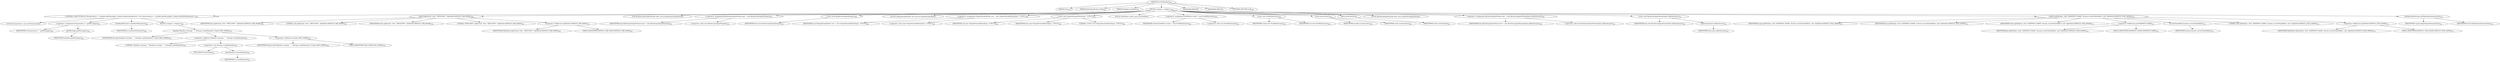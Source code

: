 digraph "writeManifest" {  
"670" [label = <(METHOD,writeManifest)<SUB>393</SUB>> ]
"42" [label = <(PARAM,this)<SUB>393</SUB>> ]
"671" [label = <(PARAM,ZipOutputStream zOut)<SUB>393</SUB>> ]
"672" [label = <(PARAM,Manifest manifest)<SUB>393</SUB>> ]
"673" [label = <(BLOCK,&lt;empty&gt;,&lt;empty&gt;)<SUB>394</SUB>> ]
"674" [label = <(CONTROL_STRUCTURE,for (Enumeration e = manifest.getWarnings(); Some(e.hasMoreElements()); ),for (Enumeration e = manifest.getWarnings(); Some(e.hasMoreElements()); ))<SUB>395</SUB>> ]
"675" [label = <(LOCAL,Enumeration e: java.util.Enumeration)> ]
"676" [label = <(&lt;operator&gt;.assignment,Enumeration e = getWarnings())<SUB>395</SUB>> ]
"677" [label = <(IDENTIFIER,e,Enumeration e = getWarnings())<SUB>395</SUB>> ]
"678" [label = <(getWarnings,getWarnings())<SUB>395</SUB>> ]
"679" [label = <(IDENTIFIER,manifest,getWarnings())<SUB>395</SUB>> ]
"680" [label = <(hasMoreElements,e.hasMoreElements())<SUB>396</SUB>> ]
"681" [label = <(IDENTIFIER,e,e.hasMoreElements())<SUB>396</SUB>> ]
"682" [label = <(BLOCK,&lt;empty&gt;,&lt;empty&gt;)<SUB>396</SUB>> ]
"683" [label = <(log,log(&quot;Manifest warning: &quot; + (String) e.nextElement(), Project.MSG_WARN))<SUB>397</SUB>> ]
"41" [label = <(IDENTIFIER,this,log(&quot;Manifest warning: &quot; + (String) e.nextElement(), Project.MSG_WARN))<SUB>397</SUB>> ]
"684" [label = <(&lt;operator&gt;.addition,&quot;Manifest warning: &quot; + (String) e.nextElement())<SUB>397</SUB>> ]
"685" [label = <(LITERAL,&quot;Manifest warning: &quot;,&quot;Manifest warning: &quot; + (String) e.nextElement())<SUB>397</SUB>> ]
"686" [label = <(&lt;operator&gt;.cast,(String) e.nextElement())<SUB>397</SUB>> ]
"687" [label = <(TYPE_REF,String,String)<SUB>397</SUB>> ]
"688" [label = <(nextElement,e.nextElement())<SUB>397</SUB>> ]
"689" [label = <(IDENTIFIER,e,e.nextElement())<SUB>397</SUB>> ]
"690" [label = <(&lt;operator&gt;.fieldAccess,Project.MSG_WARN)<SUB>398</SUB>> ]
"691" [label = <(IDENTIFIER,Project,log(&quot;Manifest warning: &quot; + (String) e.nextElement(), Project.MSG_WARN))<SUB>398</SUB>> ]
"692" [label = <(FIELD_IDENTIFIER,MSG_WARN,MSG_WARN)<SUB>398</SUB>> ]
"693" [label = <(zipDir,zipDir(null, zOut, &quot;META-INF/&quot;, ZipFileSet.DEFAULT_DIR_MODE))<SUB>401</SUB>> ]
"43" [label = <(IDENTIFIER,this,zipDir(null, zOut, &quot;META-INF/&quot;, ZipFileSet.DEFAULT_DIR_MODE))<SUB>401</SUB>> ]
"694" [label = <(LITERAL,null,zipDir(null, zOut, &quot;META-INF/&quot;, ZipFileSet.DEFAULT_DIR_MODE))<SUB>401</SUB>> ]
"695" [label = <(IDENTIFIER,zOut,zipDir(null, zOut, &quot;META-INF/&quot;, ZipFileSet.DEFAULT_DIR_MODE))<SUB>401</SUB>> ]
"696" [label = <(LITERAL,&quot;META-INF/&quot;,zipDir(null, zOut, &quot;META-INF/&quot;, ZipFileSet.DEFAULT_DIR_MODE))<SUB>401</SUB>> ]
"697" [label = <(&lt;operator&gt;.fieldAccess,ZipFileSet.DEFAULT_DIR_MODE)<SUB>401</SUB>> ]
"698" [label = <(IDENTIFIER,ZipFileSet,zipDir(null, zOut, &quot;META-INF/&quot;, ZipFileSet.DEFAULT_DIR_MODE))<SUB>401</SUB>> ]
"699" [label = <(FIELD_IDENTIFIER,DEFAULT_DIR_MODE,DEFAULT_DIR_MODE)<SUB>401</SUB>> ]
"45" [label = <(LOCAL,ByteArrayOutputStream baos: java.io.ByteArrayOutputStream)> ]
"700" [label = <(&lt;operator&gt;.assignment,ByteArrayOutputStream baos = new ByteArrayOutputStream())<SUB>403</SUB>> ]
"701" [label = <(IDENTIFIER,baos,ByteArrayOutputStream baos = new ByteArrayOutputStream())<SUB>403</SUB>> ]
"702" [label = <(&lt;operator&gt;.alloc,new ByteArrayOutputStream())<SUB>403</SUB>> ]
"703" [label = <(&lt;init&gt;,new ByteArrayOutputStream())<SUB>403</SUB>> ]
"44" [label = <(IDENTIFIER,baos,new ByteArrayOutputStream())<SUB>403</SUB>> ]
"47" [label = <(LOCAL,OutputStreamWriter osw: java.io.OutputStreamWriter)> ]
"704" [label = <(&lt;operator&gt;.assignment,OutputStreamWriter osw = new OutputStreamWriter(baos, &quot;UTF-8&quot;))<SUB>404</SUB>> ]
"705" [label = <(IDENTIFIER,osw,OutputStreamWriter osw = new OutputStreamWriter(baos, &quot;UTF-8&quot;))<SUB>404</SUB>> ]
"706" [label = <(&lt;operator&gt;.alloc,new OutputStreamWriter(baos, &quot;UTF-8&quot;))<SUB>404</SUB>> ]
"707" [label = <(&lt;init&gt;,new OutputStreamWriter(baos, &quot;UTF-8&quot;))<SUB>404</SUB>> ]
"46" [label = <(IDENTIFIER,osw,new OutputStreamWriter(baos, &quot;UTF-8&quot;))<SUB>404</SUB>> ]
"708" [label = <(IDENTIFIER,baos,new OutputStreamWriter(baos, &quot;UTF-8&quot;))<SUB>404</SUB>> ]
"709" [label = <(LITERAL,&quot;UTF-8&quot;,new OutputStreamWriter(baos, &quot;UTF-8&quot;))<SUB>404</SUB>> ]
"49" [label = <(LOCAL,PrintWriter writer: java.io.PrintWriter)> ]
"710" [label = <(&lt;operator&gt;.assignment,PrintWriter writer = new PrintWriter(osw))<SUB>405</SUB>> ]
"711" [label = <(IDENTIFIER,writer,PrintWriter writer = new PrintWriter(osw))<SUB>405</SUB>> ]
"712" [label = <(&lt;operator&gt;.alloc,new PrintWriter(osw))<SUB>405</SUB>> ]
"713" [label = <(&lt;init&gt;,new PrintWriter(osw))<SUB>405</SUB>> ]
"48" [label = <(IDENTIFIER,writer,new PrintWriter(osw))<SUB>405</SUB>> ]
"714" [label = <(IDENTIFIER,osw,new PrintWriter(osw))<SUB>405</SUB>> ]
"715" [label = <(write,write(writer))<SUB>406</SUB>> ]
"716" [label = <(IDENTIFIER,manifest,write(writer))<SUB>406</SUB>> ]
"717" [label = <(IDENTIFIER,writer,write(writer))<SUB>406</SUB>> ]
"718" [label = <(flush,writer.flush())<SUB>407</SUB>> ]
"719" [label = <(IDENTIFIER,writer,writer.flush())<SUB>407</SUB>> ]
"51" [label = <(LOCAL,ByteArrayInputStream bais: java.io.ByteArrayInputStream)> ]
"720" [label = <(&lt;operator&gt;.assignment,ByteArrayInputStream bais = new ByteArrayInputStream(baos.toByteArray()))<SUB>409</SUB>> ]
"721" [label = <(IDENTIFIER,bais,ByteArrayInputStream bais = new ByteArrayInputStream(baos.toByteArray()))<SUB>409</SUB>> ]
"722" [label = <(&lt;operator&gt;.alloc,new ByteArrayInputStream(baos.toByteArray()))<SUB>410</SUB>> ]
"723" [label = <(&lt;init&gt;,new ByteArrayInputStream(baos.toByteArray()))<SUB>410</SUB>> ]
"50" [label = <(IDENTIFIER,bais,new ByteArrayInputStream(baos.toByteArray()))<SUB>409</SUB>> ]
"724" [label = <(toByteArray,baos.toByteArray())<SUB>410</SUB>> ]
"725" [label = <(IDENTIFIER,baos,baos.toByteArray())<SUB>410</SUB>> ]
"726" [label = <(zipFile,zipFile(bais, zOut, MANIFEST_NAME, System.currentTimeMillis(), null, ZipFileSet.DEFAULT_FILE_MODE))<SUB>411</SUB>> ]
"727" [label = <(IDENTIFIER,super,zipFile(bais, zOut, MANIFEST_NAME, System.currentTimeMillis(), null, ZipFileSet.DEFAULT_FILE_MODE))<SUB>411</SUB>> ]
"728" [label = <(IDENTIFIER,bais,zipFile(bais, zOut, MANIFEST_NAME, System.currentTimeMillis(), null, ZipFileSet.DEFAULT_FILE_MODE))<SUB>411</SUB>> ]
"729" [label = <(IDENTIFIER,zOut,zipFile(bais, zOut, MANIFEST_NAME, System.currentTimeMillis(), null, ZipFileSet.DEFAULT_FILE_MODE))<SUB>411</SUB>> ]
"730" [label = <(&lt;operator&gt;.fieldAccess,Jar.MANIFEST_NAME)<SUB>411</SUB>> ]
"731" [label = <(IDENTIFIER,Jar,zipFile(bais, zOut, MANIFEST_NAME, System.currentTimeMillis(), null, ZipFileSet.DEFAULT_FILE_MODE))<SUB>411</SUB>> ]
"732" [label = <(FIELD_IDENTIFIER,MANIFEST_NAME,MANIFEST_NAME)<SUB>411</SUB>> ]
"733" [label = <(currentTimeMillis,System.currentTimeMillis())<SUB>412</SUB>> ]
"734" [label = <(IDENTIFIER,System,System.currentTimeMillis())<SUB>412</SUB>> ]
"735" [label = <(LITERAL,null,zipFile(bais, zOut, MANIFEST_NAME, System.currentTimeMillis(), null, ZipFileSet.DEFAULT_FILE_MODE))<SUB>412</SUB>> ]
"736" [label = <(&lt;operator&gt;.fieldAccess,ZipFileSet.DEFAULT_FILE_MODE)<SUB>413</SUB>> ]
"737" [label = <(IDENTIFIER,ZipFileSet,zipFile(bais, zOut, MANIFEST_NAME, System.currentTimeMillis(), null, ZipFileSet.DEFAULT_FILE_MODE))<SUB>413</SUB>> ]
"738" [label = <(FIELD_IDENTIFIER,DEFAULT_FILE_MODE,DEFAULT_FILE_MODE)<SUB>413</SUB>> ]
"739" [label = <(initZipOutputStream,initZipOutputStream(zOut))<SUB>414</SUB>> ]
"740" [label = <(IDENTIFIER,super,initZipOutputStream(zOut))<SUB>414</SUB>> ]
"741" [label = <(IDENTIFIER,zOut,initZipOutputStream(zOut))<SUB>414</SUB>> ]
"742" [label = <(MODIFIER,PRIVATE)> ]
"743" [label = <(MODIFIER,VIRTUAL)> ]
"744" [label = <(METHOD_RETURN,void)<SUB>393</SUB>> ]
  "670" -> "42" 
  "670" -> "671" 
  "670" -> "672" 
  "670" -> "673" 
  "670" -> "742" 
  "670" -> "743" 
  "670" -> "744" 
  "673" -> "674" 
  "673" -> "693" 
  "673" -> "45" 
  "673" -> "700" 
  "673" -> "703" 
  "673" -> "47" 
  "673" -> "704" 
  "673" -> "707" 
  "673" -> "49" 
  "673" -> "710" 
  "673" -> "713" 
  "673" -> "715" 
  "673" -> "718" 
  "673" -> "51" 
  "673" -> "720" 
  "673" -> "723" 
  "673" -> "726" 
  "673" -> "739" 
  "674" -> "675" 
  "674" -> "676" 
  "674" -> "680" 
  "674" -> "682" 
  "676" -> "677" 
  "676" -> "678" 
  "678" -> "679" 
  "680" -> "681" 
  "682" -> "683" 
  "683" -> "41" 
  "683" -> "684" 
  "683" -> "690" 
  "684" -> "685" 
  "684" -> "686" 
  "686" -> "687" 
  "686" -> "688" 
  "688" -> "689" 
  "690" -> "691" 
  "690" -> "692" 
  "693" -> "43" 
  "693" -> "694" 
  "693" -> "695" 
  "693" -> "696" 
  "693" -> "697" 
  "697" -> "698" 
  "697" -> "699" 
  "700" -> "701" 
  "700" -> "702" 
  "703" -> "44" 
  "704" -> "705" 
  "704" -> "706" 
  "707" -> "46" 
  "707" -> "708" 
  "707" -> "709" 
  "710" -> "711" 
  "710" -> "712" 
  "713" -> "48" 
  "713" -> "714" 
  "715" -> "716" 
  "715" -> "717" 
  "718" -> "719" 
  "720" -> "721" 
  "720" -> "722" 
  "723" -> "50" 
  "723" -> "724" 
  "724" -> "725" 
  "726" -> "727" 
  "726" -> "728" 
  "726" -> "729" 
  "726" -> "730" 
  "726" -> "733" 
  "726" -> "735" 
  "726" -> "736" 
  "730" -> "731" 
  "730" -> "732" 
  "733" -> "734" 
  "736" -> "737" 
  "736" -> "738" 
  "739" -> "740" 
  "739" -> "741" 
}
